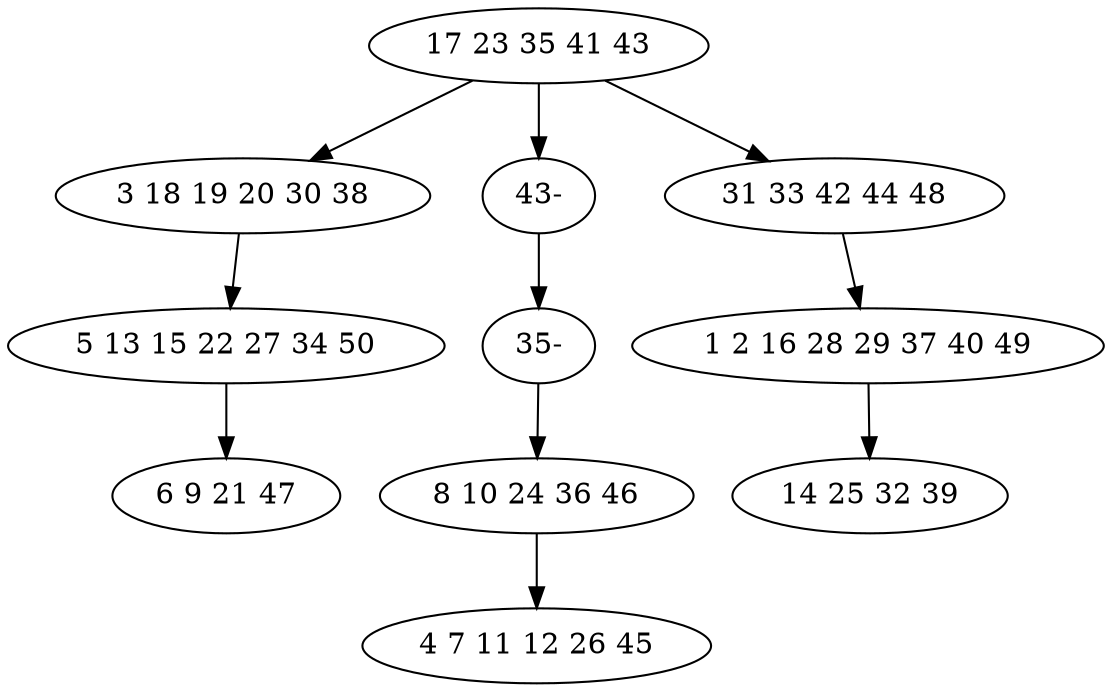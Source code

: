 digraph true_tree {
	"0" -> "1"
	"0" -> "9"
	"0" -> "3"
	"3" -> "4"
	"1" -> "5"
	"5" -> "6"
	"2" -> "7"
	"4" -> "8"
	"9" -> "10"
	"10" -> "2"
	"0" [label="17 23 35 41 43"];
	"1" [label="3 18 19 20 30 38"];
	"2" [label="8 10 24 36 46"];
	"3" [label="31 33 42 44 48"];
	"4" [label="1 2 16 28 29 37 40 49"];
	"5" [label="5 13 15 22 27 34 50"];
	"6" [label="6 9 21 47"];
	"7" [label="4 7 11 12 26 45"];
	"8" [label="14 25 32 39"];
	"9" [label="43-"];
	"10" [label="35-"];
}
